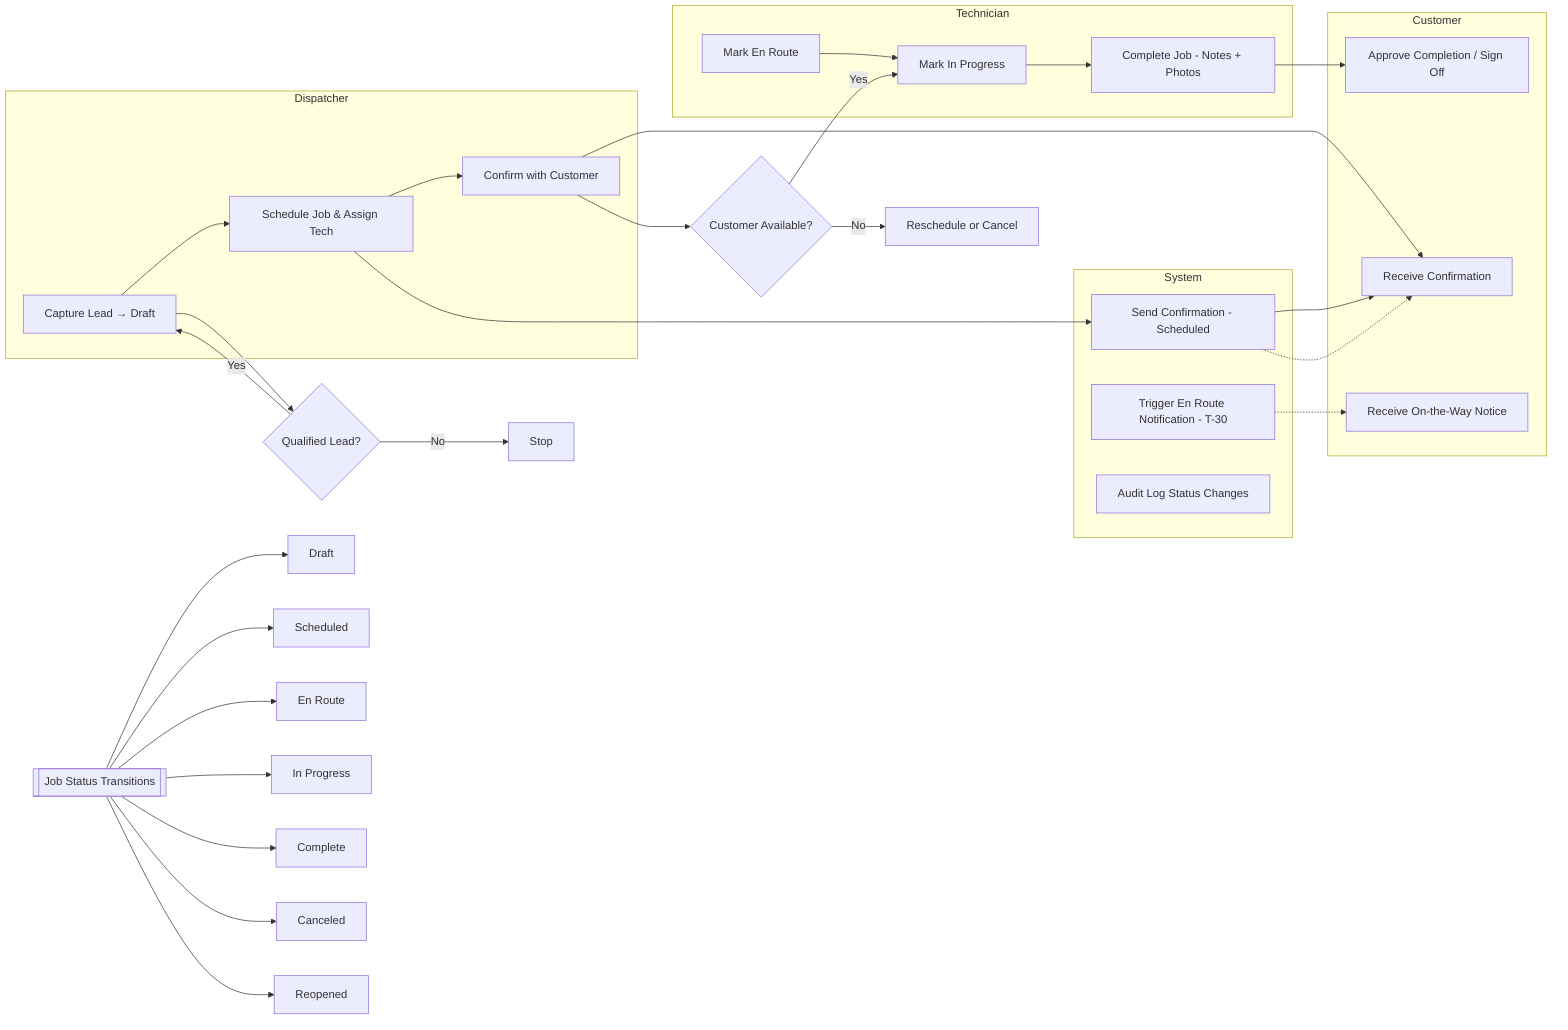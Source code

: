 flowchart LR
    %% Lanes
    subgraph Dispatcher
        A[Capture Lead → Draft]
        B[Schedule Job & Assign Tech]
        C[Confirm with Customer]
    end

    subgraph System
        D[Send Confirmation - Scheduled]
        E[Trigger En Route Notification - T-30]
        F[Audit Log Status Changes]
    end

    subgraph Technician
        G[Mark En Route]
        H[Mark In Progress]
        I[Complete Job - Notes + Photos]
    end

    subgraph Customer
        J[Receive Confirmation]
        K[Receive On-the-Way Notice]
        L[Approve Completion / Sign Off]
    end

    %% Flow connections
    A --> B --> C
    C --> J
    B --> D --> J
    D -.-> J
    E -.-> K
    G --> H --> I --> L

    %% Decisions
    C --> M{Customer Available?}
    M -->|Yes| H
    M -->|No| N[Reschedule or Cancel]

    A --> O{Qualified Lead?}
    O -->|Yes| A
    O -->|No| P[Stop]

    %% Status transitions
    Q[[Job Status Transitions]]
    Q --> Draft
    Q --> Scheduled
    Q --> EnRoute[En Route]
    Q --> InProgress[In Progress]
    Q --> Complete
    Q --> Canceled
    Q --> Reopened